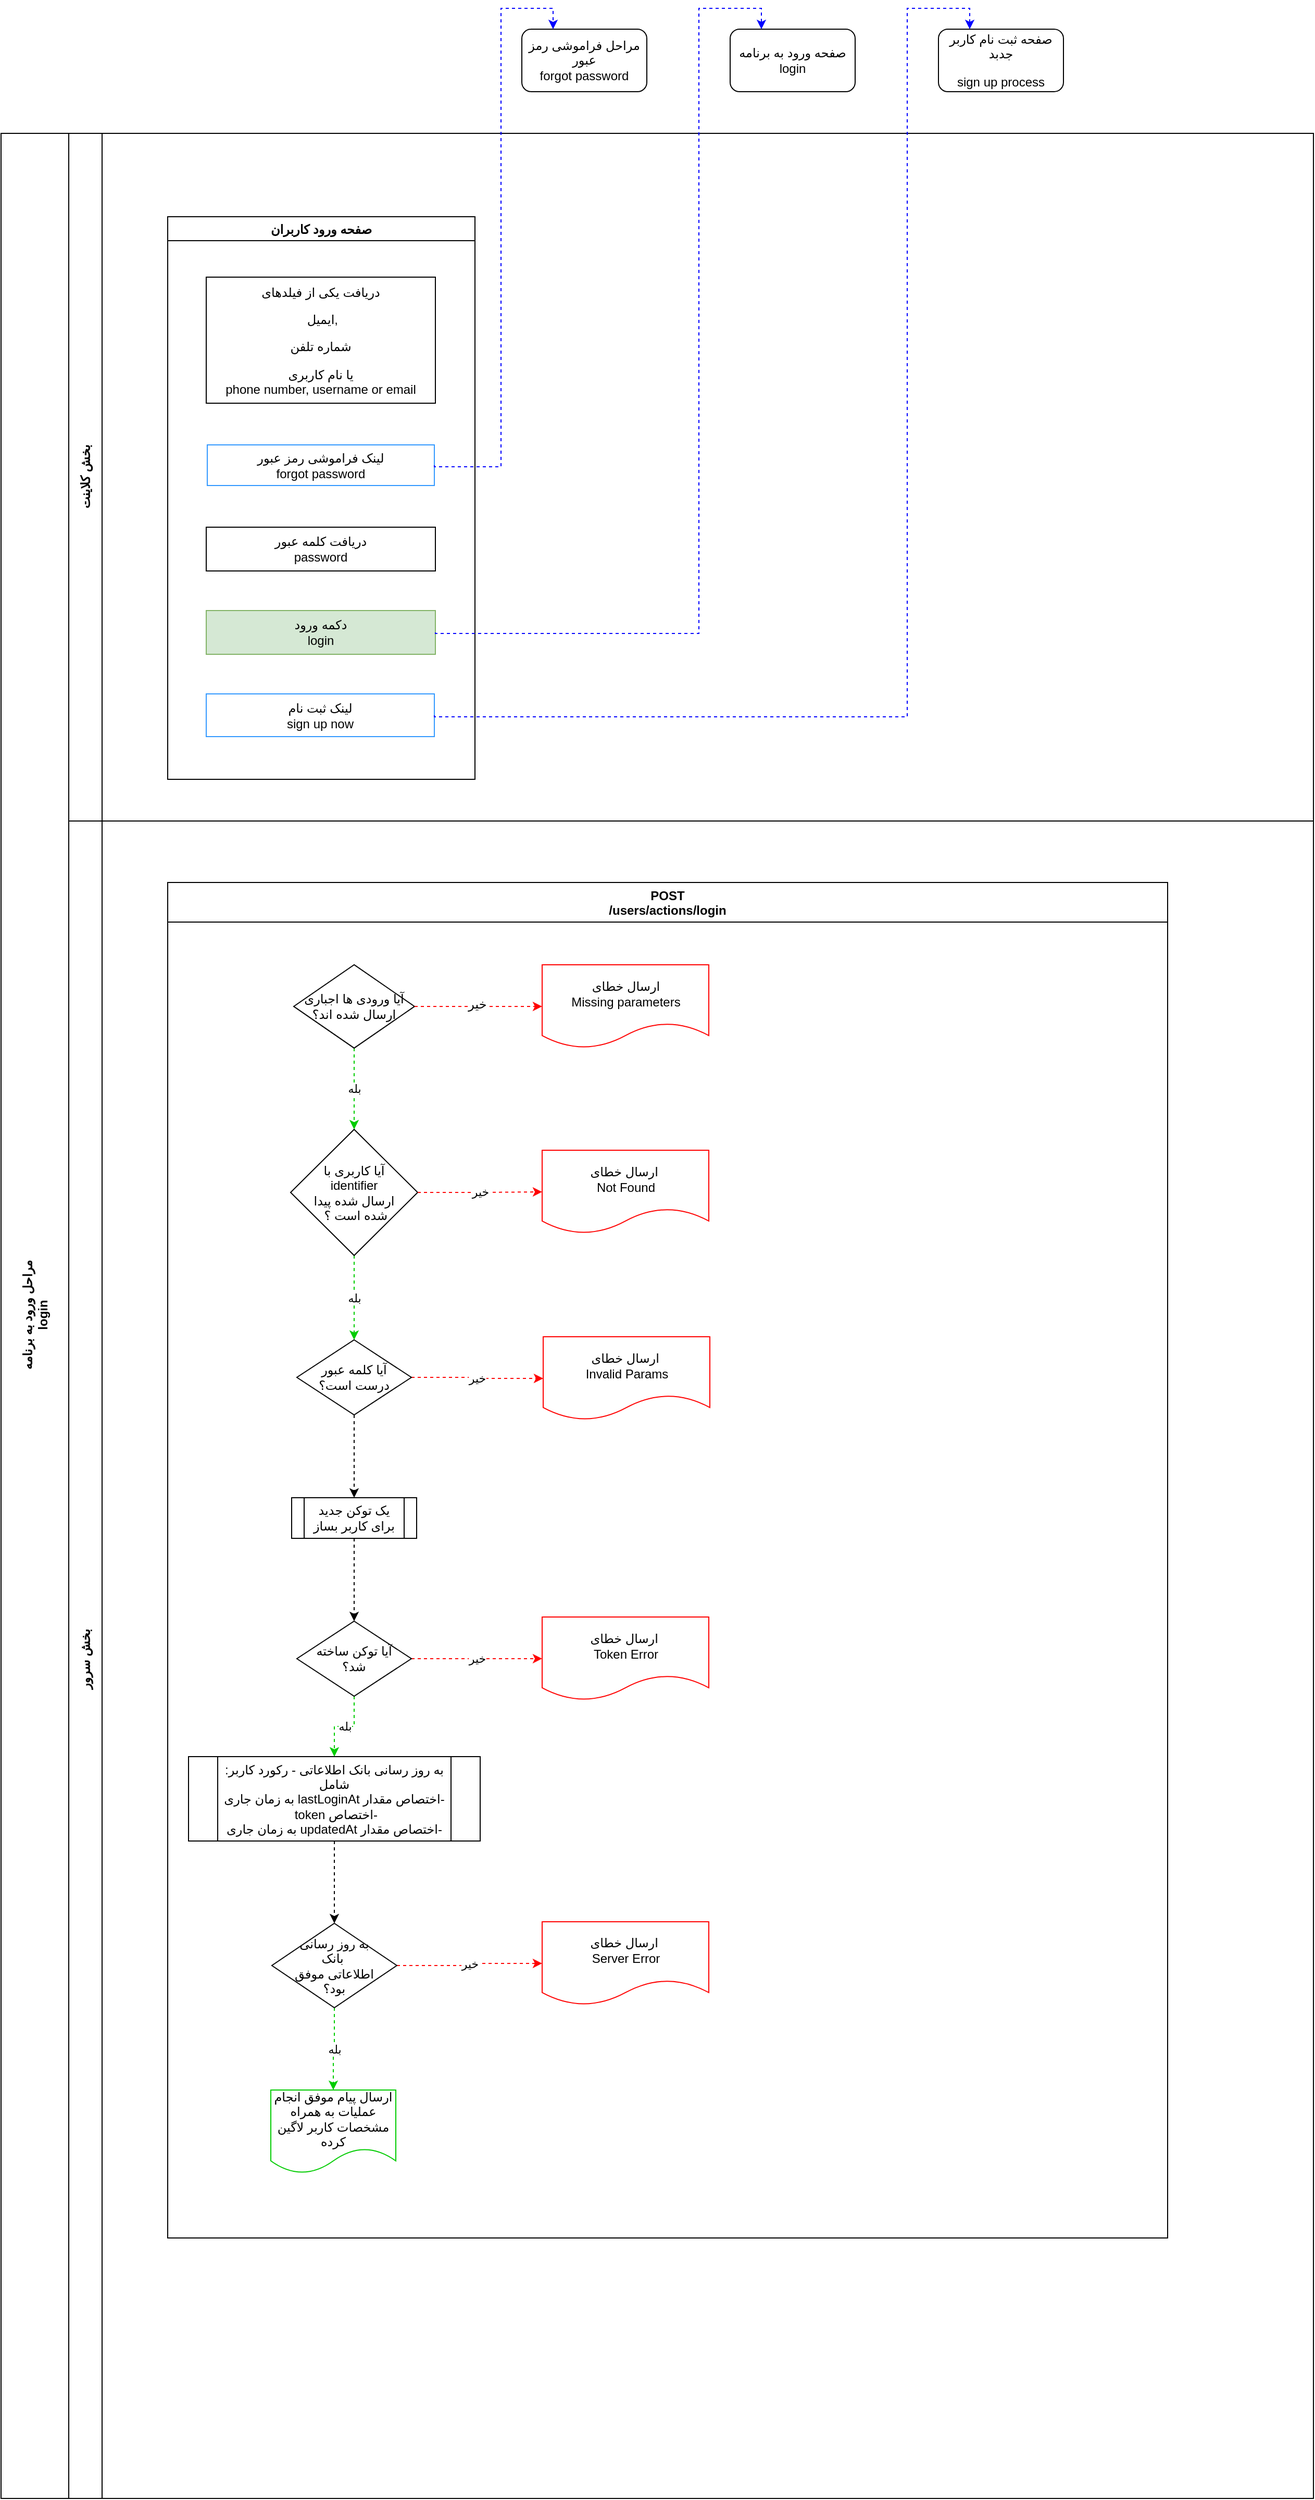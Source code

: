 <mxfile version="10.9.6" type="github"><diagram id="313cuTJBAAML7JvS9Cn6" name="Page-1"><mxGraphModel dx="2253" dy="-1367" grid="1" gridSize="10" guides="1" tooltips="1" connect="1" arrows="1" fold="1" page="1" pageScale="1" pageWidth="850" pageHeight="1100" math="0" shadow="0"><root><mxCell id="0"/><mxCell id="1" parent="0"/><mxCell id="GuiSaFSHtiNnPW947TUS-12" value="مراحل ورود به برنامه&lt;br&gt;login&lt;br&gt;" style="swimlane;html=1;childLayout=stackLayout;resizeParent=1;resizeParentMax=0;horizontal=0;startSize=65;horizontalStack=0;" parent="1" vertex="1"><mxGeometry x="-721" y="2360" width="1260" height="2270" as="geometry"/></mxCell><mxCell id="GuiSaFSHtiNnPW947TUS-13" value="بخش کلاینت" style="swimlane;html=1;startSize=32;horizontal=0;" parent="GuiSaFSHtiNnPW947TUS-12" vertex="1"><mxGeometry x="65" width="1195" height="660" as="geometry"/></mxCell><mxCell id="GuiSaFSHtiNnPW947TUS-14" value="صفحه ورود کاربران" style="swimlane;" parent="GuiSaFSHtiNnPW947TUS-13" vertex="1"><mxGeometry x="95" y="80" width="295" height="540" as="geometry"/></mxCell><mxCell id="GuiSaFSHtiNnPW947TUS-15" value="&lt;p&gt;&lt;/p&gt;&lt;p&gt;&lt;/p&gt;&lt;p&gt;&lt;/p&gt;&lt;p&gt;&lt;/p&gt;&lt;p&gt;&lt;/p&gt;&lt;p&gt;دریافت یکی از فیلدهای&lt;/p&gt;&lt;p&gt;&amp;nbsp;ایمیل,&lt;/p&gt;&lt;p&gt;&amp;nbsp;شماره تلفن&amp;nbsp;&lt;/p&gt;&lt;p&gt;یا نام کاربری&lt;br&gt;phone number, username or email&lt;br&gt;&lt;/p&gt;" style="rounded=0;whiteSpace=wrap;html=1;" parent="GuiSaFSHtiNnPW947TUS-14" vertex="1"><mxGeometry x="37" y="58" width="220" height="121" as="geometry"/></mxCell><mxCell id="GuiSaFSHtiNnPW947TUS-16" value="&lt;p&gt;&lt;/p&gt;&lt;p&gt;&lt;/p&gt;&lt;p&gt;&lt;/p&gt;&lt;p&gt;&lt;/p&gt;&lt;p&gt;&lt;/p&gt;&lt;p&gt;&lt;/p&gt;&lt;p&gt;دریافت کلمه عبور&lt;br&gt;password&lt;br&gt;&lt;/p&gt;" style="rounded=0;whiteSpace=wrap;html=1;" parent="GuiSaFSHtiNnPW947TUS-14" vertex="1"><mxGeometry x="37" y="298" width="220" height="42" as="geometry"/></mxCell><mxCell id="GuiSaFSHtiNnPW947TUS-17" value="دکمه ورود&lt;br&gt;login&lt;br&gt;" style="rounded=0;whiteSpace=wrap;html=1;fillColor=#d5e8d4;strokeColor=#82b366;" parent="GuiSaFSHtiNnPW947TUS-14" vertex="1"><mxGeometry x="37" y="378" width="220" height="42" as="geometry"/></mxCell><mxCell id="GuiSaFSHtiNnPW947TUS-18" value="لینک فراموشی رمز عبور&lt;br&gt;forgot password&lt;br&gt;" style="rounded=0;whiteSpace=wrap;html=1;fillColor=#FFFFFF;strokeColor=#3399FF;" parent="GuiSaFSHtiNnPW947TUS-14" vertex="1"><mxGeometry x="38" y="219" width="218" height="39" as="geometry"/></mxCell><mxCell id="GuiSaFSHtiNnPW947TUS-19" value="لینک ثبت نام&lt;br&gt;sign up now&lt;br&gt;" style="rounded=0;whiteSpace=wrap;html=1;fillColor=#FFFFFF;strokeColor=#3399FF;" parent="GuiSaFSHtiNnPW947TUS-14" vertex="1"><mxGeometry x="37" y="458" width="219" height="41" as="geometry"/></mxCell><mxCell id="GuiSaFSHtiNnPW947TUS-20" value="بخش سرور" style="swimlane;html=1;startSize=32;horizontal=0;" parent="GuiSaFSHtiNnPW947TUS-12" vertex="1"><mxGeometry x="65" y="660" width="1195" height="1610" as="geometry"/></mxCell><mxCell id="3rNyvJTpAVKvGhZsxHiy-1" value="POST&#10;/users/actions/login" style="swimlane;startSize=38;" vertex="1" parent="GuiSaFSHtiNnPW947TUS-20"><mxGeometry x="95" y="59" width="960" height="1301" as="geometry"/></mxCell><mxCell id="3rNyvJTpAVKvGhZsxHiy-18" value="بله" style="edgeStyle=orthogonalEdgeStyle;rounded=0;orthogonalLoop=1;jettySize=auto;html=1;exitX=0.5;exitY=1;exitDx=0;exitDy=0;entryX=0.5;entryY=0;entryDx=0;entryDy=0;dashed=1;strokeColor=#00CC00;" edge="1" parent="3rNyvJTpAVKvGhZsxHiy-1" source="3rNyvJTpAVKvGhZsxHiy-13" target="3rNyvJTpAVKvGhZsxHiy-15"><mxGeometry relative="1" as="geometry"/></mxCell><mxCell id="3rNyvJTpAVKvGhZsxHiy-13" value="آیا ورودی ها اجباری ارسال شده اند؟" style="rhombus;whiteSpace=wrap;html=1;" vertex="1" parent="3rNyvJTpAVKvGhZsxHiy-1"><mxGeometry x="121" y="78.97" width="116" height="80" as="geometry"/></mxCell><mxCell id="3rNyvJTpAVKvGhZsxHiy-19" value="بله" style="edgeStyle=orthogonalEdgeStyle;rounded=0;orthogonalLoop=1;jettySize=auto;html=1;exitX=0.5;exitY=1;exitDx=0;exitDy=0;dashed=1;strokeColor=#00CC00;entryX=0.5;entryY=0;entryDx=0;entryDy=0;" edge="1" parent="3rNyvJTpAVKvGhZsxHiy-1" source="3rNyvJTpAVKvGhZsxHiy-15" target="3rNyvJTpAVKvGhZsxHiy-22"><mxGeometry relative="1" as="geometry"><mxPoint x="179" y="431" as="targetPoint"/></mxGeometry></mxCell><mxCell id="3rNyvJTpAVKvGhZsxHiy-15" value="آیا کاربری با&lt;br&gt;identifier&lt;br&gt;ارسال شده پیدا&lt;br&gt;&amp;nbsp;شده است ؟" style="rhombus;whiteSpace=wrap;html=1;" vertex="1" parent="3rNyvJTpAVKvGhZsxHiy-1"><mxGeometry x="118" y="237" width="122" height="121" as="geometry"/></mxCell><mxCell id="3rNyvJTpAVKvGhZsxHiy-16" value="ارسال خطای&lt;br&gt;Missing parameters" style="shape=document;whiteSpace=wrap;html=1;boundedLbl=1;strokeColor=#FF0000;" vertex="1" parent="3rNyvJTpAVKvGhZsxHiy-1"><mxGeometry x="359.5" y="78.97" width="160" height="80" as="geometry"/></mxCell><mxCell id="3rNyvJTpAVKvGhZsxHiy-11" style="edgeStyle=orthogonalEdgeStyle;rounded=0;orthogonalLoop=1;jettySize=auto;html=1;exitX=1;exitY=0.5;exitDx=0;exitDy=0;entryX=0;entryY=0.5;entryDx=0;entryDy=0;dashed=1;strokeColor=#FF0000;" edge="1" parent="3rNyvJTpAVKvGhZsxHiy-1" source="3rNyvJTpAVKvGhZsxHiy-13" target="3rNyvJTpAVKvGhZsxHiy-16"><mxGeometry relative="1" as="geometry"/></mxCell><mxCell id="3rNyvJTpAVKvGhZsxHiy-12" value="خیر" style="text;html=1;resizable=0;points=[];align=center;verticalAlign=middle;labelBackgroundColor=#ffffff;" vertex="1" connectable="0" parent="3rNyvJTpAVKvGhZsxHiy-11"><mxGeometry x="-0.025" y="3" relative="1" as="geometry"><mxPoint y="1" as="offset"/></mxGeometry></mxCell><mxCell id="3rNyvJTpAVKvGhZsxHiy-17" value="&lt;span style=&quot;white-space: normal&quot;&gt;ارسال خطای&amp;nbsp;&lt;/span&gt;&lt;br style=&quot;white-space: normal&quot;&gt;&lt;span style=&quot;white-space: normal&quot;&gt;Not Found&lt;/span&gt;" style="shape=document;whiteSpace=wrap;html=1;boundedLbl=1;strokeColor=#FF0000;" vertex="1" parent="3rNyvJTpAVKvGhZsxHiy-1"><mxGeometry x="359.5" y="256.97" width="160" height="80" as="geometry"/></mxCell><mxCell id="3rNyvJTpAVKvGhZsxHiy-14" value="خیر" style="edgeStyle=orthogonalEdgeStyle;rounded=0;orthogonalLoop=1;jettySize=auto;html=1;exitX=1;exitY=0.5;exitDx=0;exitDy=0;entryX=0;entryY=0.5;entryDx=0;entryDy=0;dashed=1;strokeColor=#FF0000;" edge="1" parent="3rNyvJTpAVKvGhZsxHiy-1" source="3rNyvJTpAVKvGhZsxHiy-15" target="3rNyvJTpAVKvGhZsxHiy-17"><mxGeometry relative="1" as="geometry"/></mxCell><mxCell id="3rNyvJTpAVKvGhZsxHiy-21" value="خیر" style="edgeStyle=orthogonalEdgeStyle;rounded=0;orthogonalLoop=1;jettySize=auto;html=1;dashed=1;strokeColor=#FF0000;exitX=1;exitY=0.5;exitDx=0;exitDy=0;" edge="1" parent="3rNyvJTpAVKvGhZsxHiy-1" source="3rNyvJTpAVKvGhZsxHiy-22" target="3rNyvJTpAVKvGhZsxHiy-20"><mxGeometry relative="1" as="geometry"><mxPoint x="572" y="601" as="sourcePoint"/></mxGeometry></mxCell><mxCell id="3rNyvJTpAVKvGhZsxHiy-25" style="edgeStyle=orthogonalEdgeStyle;rounded=0;orthogonalLoop=1;jettySize=auto;html=1;exitX=0.5;exitY=1;exitDx=0;exitDy=0;entryX=0.5;entryY=0;entryDx=0;entryDy=0;dashed=1;strokeColor=#000000;" edge="1" parent="3rNyvJTpAVKvGhZsxHiy-1" source="3rNyvJTpAVKvGhZsxHiy-7" target="3rNyvJTpAVKvGhZsxHiy-24"><mxGeometry relative="1" as="geometry"/></mxCell><mxCell id="3rNyvJTpAVKvGhZsxHiy-7" value="یک توکن جدید برای کاربر بساز" style="shape=process;whiteSpace=wrap;html=1;backgroundOutline=1;strokeColor=#000000;" vertex="1" parent="3rNyvJTpAVKvGhZsxHiy-1"><mxGeometry x="119" y="590.5" width="120" height="39" as="geometry"/></mxCell><mxCell id="3rNyvJTpAVKvGhZsxHiy-10" value="ارسال پیام موفق انجام عملیات به همراه مشخصات کاربر لاگین کرده" style="shape=document;whiteSpace=wrap;html=1;boundedLbl=1;strokeColor=#00CC00;" vertex="1" parent="3rNyvJTpAVKvGhZsxHiy-1"><mxGeometry x="99" y="1159" width="120" height="80" as="geometry"/></mxCell><mxCell id="3rNyvJTpAVKvGhZsxHiy-20" value="&lt;span style=&quot;white-space: normal&quot;&gt;ارسال خطای&amp;nbsp;&lt;/span&gt;&lt;br style=&quot;white-space: normal&quot;&gt;&lt;span style=&quot;white-space: normal&quot;&gt;Invalid Params&lt;/span&gt;" style="shape=document;whiteSpace=wrap;html=1;boundedLbl=1;strokeColor=#FF0000;" vertex="1" parent="3rNyvJTpAVKvGhZsxHiy-1"><mxGeometry x="360.5" y="435.97" width="160" height="80" as="geometry"/></mxCell><mxCell id="3rNyvJTpAVKvGhZsxHiy-23" style="edgeStyle=orthogonalEdgeStyle;rounded=0;orthogonalLoop=1;jettySize=auto;html=1;exitX=0.5;exitY=1;exitDx=0;exitDy=0;entryX=0.5;entryY=0;entryDx=0;entryDy=0;dashed=1;strokeColor=#000000;" edge="1" parent="3rNyvJTpAVKvGhZsxHiy-1" source="3rNyvJTpAVKvGhZsxHiy-22" target="3rNyvJTpAVKvGhZsxHiy-7"><mxGeometry relative="1" as="geometry"/></mxCell><mxCell id="3rNyvJTpAVKvGhZsxHiy-22" value="آیا کلمه عبور &lt;br&gt;درست است؟" style="rhombus;whiteSpace=wrap;html=1;" vertex="1" parent="3rNyvJTpAVKvGhZsxHiy-1"><mxGeometry x="124" y="439" width="110" height="72" as="geometry"/></mxCell><mxCell id="3rNyvJTpAVKvGhZsxHiy-28" value="بله" style="edgeStyle=orthogonalEdgeStyle;rounded=0;orthogonalLoop=1;jettySize=auto;html=1;exitX=0.5;exitY=1;exitDx=0;exitDy=0;entryX=0.5;entryY=0;entryDx=0;entryDy=0;dashed=1;strokeColor=#00CC00;" edge="1" parent="3rNyvJTpAVKvGhZsxHiy-1" source="3rNyvJTpAVKvGhZsxHiy-24" target="3rNyvJTpAVKvGhZsxHiy-26"><mxGeometry relative="1" as="geometry"/></mxCell><mxCell id="3rNyvJTpAVKvGhZsxHiy-30" value="خیر" style="edgeStyle=orthogonalEdgeStyle;rounded=0;orthogonalLoop=1;jettySize=auto;html=1;exitX=1;exitY=0.5;exitDx=0;exitDy=0;entryX=0;entryY=0.5;entryDx=0;entryDy=0;dashed=1;strokeColor=#FF0000;" edge="1" parent="3rNyvJTpAVKvGhZsxHiy-1" source="3rNyvJTpAVKvGhZsxHiy-24" target="3rNyvJTpAVKvGhZsxHiy-29"><mxGeometry relative="1" as="geometry"/></mxCell><mxCell id="3rNyvJTpAVKvGhZsxHiy-24" value="آیا توکن ساخته&lt;br&gt;شد؟" style="rhombus;whiteSpace=wrap;html=1;" vertex="1" parent="3rNyvJTpAVKvGhZsxHiy-1"><mxGeometry x="124" y="709" width="110" height="72" as="geometry"/></mxCell><mxCell id="3rNyvJTpAVKvGhZsxHiy-36" value="خیر" style="edgeStyle=orthogonalEdgeStyle;rounded=0;orthogonalLoop=1;jettySize=auto;html=1;exitX=1;exitY=0.5;exitDx=0;exitDy=0;entryX=0;entryY=0.5;entryDx=0;entryDy=0;dashed=1;strokeColor=#FF0000;" edge="1" parent="3rNyvJTpAVKvGhZsxHiy-1" source="3rNyvJTpAVKvGhZsxHiy-37" target="3rNyvJTpAVKvGhZsxHiy-33"><mxGeometry relative="1" as="geometry"/></mxCell><mxCell id="3rNyvJTpAVKvGhZsxHiy-39" style="edgeStyle=orthogonalEdgeStyle;rounded=0;orthogonalLoop=1;jettySize=auto;html=1;exitX=0.5;exitY=1;exitDx=0;exitDy=0;entryX=0.5;entryY=0;entryDx=0;entryDy=0;dashed=1;strokeColor=#000000;" edge="1" parent="3rNyvJTpAVKvGhZsxHiy-1" source="3rNyvJTpAVKvGhZsxHiy-26" target="3rNyvJTpAVKvGhZsxHiy-37"><mxGeometry relative="1" as="geometry"/></mxCell><mxCell id="3rNyvJTpAVKvGhZsxHiy-26" value=":به روز رسانی بانک اطلاعاتی - رکورد کاربر شامل&lt;br&gt;به زمان جاری lastLoginAt اختصاص مقدار-&lt;br&gt;&amp;nbsp;token اختصاص-&lt;br&gt;به زمان جاری updatedAt اختصاص مقدار-" style="shape=process;whiteSpace=wrap;html=1;backgroundOutline=1;strokeColor=#000000;align=center;" vertex="1" parent="3rNyvJTpAVKvGhZsxHiy-1"><mxGeometry x="20" y="839" width="280" height="81" as="geometry"/></mxCell><mxCell id="3rNyvJTpAVKvGhZsxHiy-29" value="&lt;span style=&quot;white-space: normal&quot;&gt;ارسال خطای&amp;nbsp;&lt;/span&gt;&lt;br style=&quot;white-space: normal&quot;&gt;Token Error" style="shape=document;whiteSpace=wrap;html=1;boundedLbl=1;strokeColor=#FF0000;" vertex="1" parent="3rNyvJTpAVKvGhZsxHiy-1"><mxGeometry x="359.5" y="704.97" width="160" height="80" as="geometry"/></mxCell><mxCell id="3rNyvJTpAVKvGhZsxHiy-33" value="&lt;span style=&quot;white-space: normal&quot;&gt;ارسال خطای&amp;nbsp;&lt;/span&gt;&lt;br style=&quot;white-space: normal&quot;&gt;Server Error" style="shape=document;whiteSpace=wrap;html=1;boundedLbl=1;strokeColor=#FF0000;" vertex="1" parent="3rNyvJTpAVKvGhZsxHiy-1"><mxGeometry x="359.5" y="997.47" width="160" height="80" as="geometry"/></mxCell><mxCell id="3rNyvJTpAVKvGhZsxHiy-38" value="بله" style="edgeStyle=orthogonalEdgeStyle;rounded=0;orthogonalLoop=1;jettySize=auto;html=1;exitX=0.5;exitY=1;exitDx=0;exitDy=0;entryX=0.5;entryY=0;entryDx=0;entryDy=0;dashed=1;strokeColor=#00CC00;" edge="1" parent="3rNyvJTpAVKvGhZsxHiy-1" source="3rNyvJTpAVKvGhZsxHiy-37" target="3rNyvJTpAVKvGhZsxHiy-10"><mxGeometry relative="1" as="geometry"/></mxCell><mxCell id="3rNyvJTpAVKvGhZsxHiy-37" value="به روز رسانی &lt;br&gt;بانک&amp;nbsp;&lt;br&gt;اطلاعاتی موفق&lt;br&gt;بود؟" style="rhombus;whiteSpace=wrap;html=1;" vertex="1" parent="3rNyvJTpAVKvGhZsxHiy-1"><mxGeometry x="100" y="999" width="120" height="81" as="geometry"/></mxCell><mxCell id="GuiSaFSHtiNnPW947TUS-21" value="&lt;span&gt;مراحل فراموشی رمز عبور&lt;/span&gt;&lt;br&gt;&lt;span&gt;forgot password&lt;/span&gt;&lt;br&gt;" style="rounded=1;whiteSpace=wrap;html=1;" parent="1" vertex="1"><mxGeometry x="-221" y="2260" width="120" height="60" as="geometry"/></mxCell><mxCell id="GuiSaFSHtiNnPW947TUS-22" style="edgeStyle=orthogonalEdgeStyle;rounded=0;orthogonalLoop=1;jettySize=auto;html=1;exitX=1;exitY=0.5;exitDx=0;exitDy=0;entryX=0.25;entryY=0;entryDx=0;entryDy=0;strokeColor=#0000FF;dashed=1;" parent="1" source="GuiSaFSHtiNnPW947TUS-18" target="GuiSaFSHtiNnPW947TUS-21" edge="1"><mxGeometry relative="1" as="geometry"><Array as="points"><mxPoint x="-241" y="2680"/><mxPoint x="-241" y="2240"/><mxPoint x="-191" y="2240"/></Array></mxGeometry></mxCell><mxCell id="GuiSaFSHtiNnPW947TUS-23" value="&lt;p&gt;صفحه ثبت نام کاربر جدبد&lt;/p&gt;&lt;p&gt;sign up process&lt;/p&gt;" style="rounded=1;whiteSpace=wrap;html=1;" parent="1" vertex="1"><mxGeometry x="179" y="2260" width="120" height="60" as="geometry"/></mxCell><mxCell id="GuiSaFSHtiNnPW947TUS-24" style="edgeStyle=orthogonalEdgeStyle;rounded=0;orthogonalLoop=1;jettySize=auto;html=1;exitX=1;exitY=0.5;exitDx=0;exitDy=0;entryX=0.25;entryY=0;entryDx=0;entryDy=0;strokeColor=#0000FF;dashed=1;" parent="1" source="GuiSaFSHtiNnPW947TUS-19" target="GuiSaFSHtiNnPW947TUS-23" edge="1"><mxGeometry relative="1" as="geometry"><mxPoint x="39" y="2330" as="targetPoint"/><Array as="points"><mxPoint x="149" y="2920"/><mxPoint x="149" y="2240"/><mxPoint x="209" y="2240"/></Array></mxGeometry></mxCell><mxCell id="GuiSaFSHtiNnPW947TUS-25" value="&lt;span&gt;صفحه ورود به برنامه&lt;/span&gt;&lt;br&gt;&lt;span&gt;login&lt;/span&gt;" style="rounded=1;whiteSpace=wrap;html=1;" parent="1" vertex="1"><mxGeometry x="-21" y="2260" width="120" height="60" as="geometry"/></mxCell><mxCell id="GuiSaFSHtiNnPW947TUS-26" style="edgeStyle=orthogonalEdgeStyle;rounded=0;orthogonalLoop=1;jettySize=auto;html=1;exitX=1;exitY=0.5;exitDx=0;exitDy=0;entryX=0.25;entryY=0;entryDx=0;entryDy=0;strokeColor=#0000FF;dashed=1;" parent="1" source="GuiSaFSHtiNnPW947TUS-17" target="GuiSaFSHtiNnPW947TUS-25" edge="1"><mxGeometry relative="1" as="geometry"><Array as="points"><mxPoint x="-51" y="2840"/><mxPoint x="-51" y="2240"/><mxPoint x="9" y="2240"/></Array></mxGeometry></mxCell></root></mxGraphModel></diagram></mxfile>